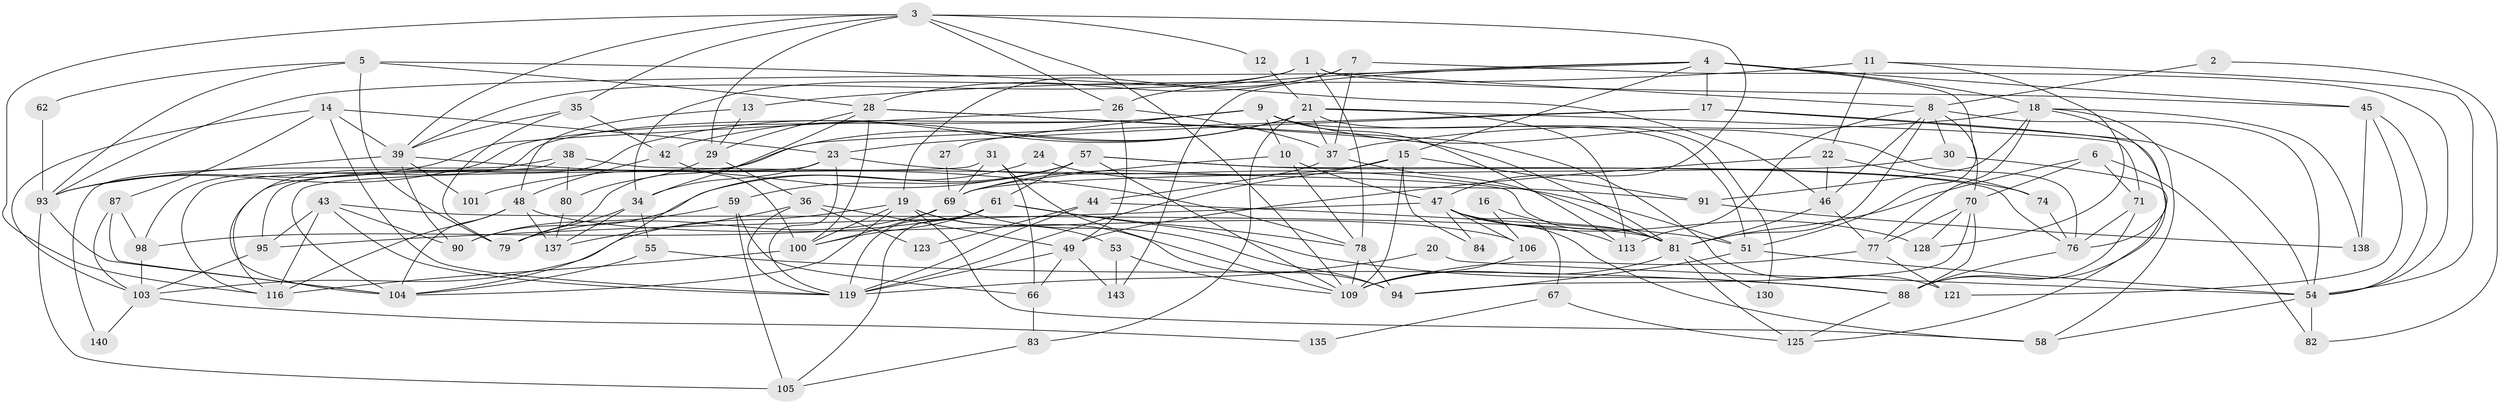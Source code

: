// Generated by graph-tools (version 1.1) at 2025/52/02/27/25 19:52:03]
// undirected, 96 vertices, 233 edges
graph export_dot {
graph [start="1"]
  node [color=gray90,style=filled];
  1 [super="+50"];
  2;
  3 [super="+86"];
  4 [super="+25"];
  5 [super="+63"];
  6 [super="+75"];
  7;
  8 [super="+73"];
  9 [super="+127"];
  10;
  11;
  12;
  13;
  14 [super="+33"];
  15 [super="+60"];
  16;
  17 [super="+32"];
  18 [super="+141"];
  19 [super="+111"];
  20;
  21 [super="+96"];
  22 [super="+56"];
  23 [super="+89"];
  24;
  26;
  27;
  28 [super="+144"];
  29 [super="+40"];
  30;
  31 [super="+108"];
  34 [super="+92"];
  35 [super="+145"];
  36;
  37 [super="+122"];
  38;
  39 [super="+41"];
  42;
  43 [super="+115"];
  44;
  45 [super="+110"];
  46 [super="+64"];
  47 [super="+97"];
  48 [super="+118"];
  49 [super="+52"];
  51 [super="+85"];
  53;
  54 [super="+68"];
  55 [super="+142"];
  57 [super="+99"];
  58 [super="+129"];
  59;
  61 [super="+65"];
  62;
  66;
  67;
  69 [super="+72"];
  70 [super="+107"];
  71 [super="+132"];
  74;
  76 [super="+114"];
  77 [super="+124"];
  78;
  79;
  80;
  81 [super="+139"];
  82;
  83;
  84;
  87;
  88 [super="+117"];
  90;
  91;
  93 [super="+131"];
  94 [super="+102"];
  95;
  98;
  100 [super="+134"];
  101;
  103 [super="+112"];
  104 [super="+126"];
  105;
  106;
  109 [super="+136"];
  113;
  116 [super="+133"];
  119 [super="+120"];
  121;
  123;
  125;
  128;
  130;
  135;
  137;
  138;
  140;
  143;
  1 -- 34;
  1 -- 39;
  1 -- 78;
  1 -- 45;
  1 -- 8;
  2 -- 8;
  2 -- 82;
  3 -- 39;
  3 -- 12;
  3 -- 35;
  3 -- 116;
  3 -- 109;
  3 -- 26;
  3 -- 29;
  3 -- 47;
  4 -- 93;
  4 -- 15;
  4 -- 26;
  4 -- 51;
  4 -- 17;
  4 -- 18;
  4 -- 45 [weight=2];
  4 -- 143;
  5 -- 93;
  5 -- 79;
  5 -- 28;
  5 -- 62;
  5 -- 46;
  6 -- 70 [weight=2];
  6 -- 71;
  6 -- 81;
  6 -- 82;
  7 -- 28;
  7 -- 54;
  7 -- 19;
  7 -- 37;
  8 -- 113;
  8 -- 30;
  8 -- 81;
  8 -- 70;
  8 -- 54;
  8 -- 46;
  9 -- 10;
  9 -- 113;
  9 -- 98;
  9 -- 27;
  9 -- 93;
  9 -- 51;
  9 -- 76;
  10 -- 78;
  10 -- 69;
  10 -- 47;
  11 -- 13;
  11 -- 54;
  11 -- 22;
  11 -- 128;
  12 -- 21;
  13 -- 29;
  13 -- 48;
  14 -- 119;
  14 -- 103;
  14 -- 87;
  14 -- 39;
  14 -- 23;
  15 -- 119;
  15 -- 84;
  15 -- 109;
  15 -- 91;
  15 -- 69;
  16 -- 106;
  16 -- 81;
  17 -- 23;
  17 -- 54;
  17 -- 116;
  17 -- 88;
  18 -- 138;
  18 -- 58;
  18 -- 37;
  18 -- 91;
  18 -- 76;
  18 -- 77;
  19 -- 58;
  19 -- 104;
  19 -- 94;
  19 -- 100 [weight=2];
  19 -- 53;
  19 -- 103;
  20 -- 119;
  20 -- 54;
  21 -- 42;
  21 -- 37;
  21 -- 71;
  21 -- 113;
  21 -- 130;
  21 -- 83;
  21 -- 104;
  21 -- 79;
  22 -- 49;
  22 -- 46;
  22 -- 74;
  23 -- 119;
  23 -- 34;
  23 -- 51;
  23 -- 95;
  24 -- 91;
  24 -- 104;
  26 -- 93;
  26 -- 49;
  26 -- 37;
  27 -- 69;
  28 -- 81;
  28 -- 34;
  28 -- 121;
  28 -- 100;
  28 -- 29;
  29 -- 80;
  29 -- 36;
  30 -- 125;
  30 -- 69;
  31 -- 109;
  31 -- 66;
  31 -- 104;
  31 -- 69;
  34 -- 137;
  34 -- 79;
  34 -- 55;
  35 -- 79;
  35 -- 42;
  35 -- 39;
  36 -- 119;
  36 -- 137;
  36 -- 49;
  36 -- 123;
  37 -- 44;
  37 -- 81;
  38 -- 116;
  38 -- 80;
  38 -- 140;
  38 -- 81;
  39 -- 93;
  39 -- 90;
  39 -- 101;
  39 -- 78;
  42 -- 48;
  42 -- 100;
  43 -- 90;
  43 -- 116;
  43 -- 81;
  43 -- 95;
  43 -- 119;
  44 -- 123;
  44 -- 119;
  44 -- 51;
  45 -- 138;
  45 -- 121;
  45 -- 54;
  46 -- 81;
  46 -- 77;
  47 -- 128;
  47 -- 67;
  47 -- 84;
  47 -- 106;
  47 -- 113;
  47 -- 58;
  47 -- 95;
  48 -- 106;
  48 -- 137;
  48 -- 116;
  48 -- 104;
  49 -- 66;
  49 -- 119;
  49 -- 143;
  51 -- 54;
  51 -- 94;
  53 -- 109;
  53 -- 143;
  54 -- 58;
  54 -- 82;
  55 -- 104 [weight=2];
  55 -- 88;
  57 -- 59;
  57 -- 61;
  57 -- 76;
  57 -- 90 [weight=2];
  57 -- 74;
  57 -- 101;
  57 -- 109;
  59 -- 90;
  59 -- 105;
  59 -- 66;
  61 -- 105;
  61 -- 78;
  61 -- 98;
  61 -- 100;
  61 -- 119;
  61 -- 88;
  62 -- 93;
  66 -- 83;
  67 -- 125;
  67 -- 135;
  69 -- 100;
  69 -- 94;
  69 -- 79;
  70 -- 94;
  70 -- 128;
  70 -- 88;
  70 -- 77;
  71 -- 76;
  71 -- 88;
  74 -- 76;
  76 -- 88;
  77 -- 121;
  77 -- 109;
  78 -- 109;
  78 -- 94;
  80 -- 137;
  81 -- 130;
  81 -- 109;
  81 -- 125;
  83 -- 105;
  87 -- 98;
  87 -- 104;
  87 -- 103;
  88 -- 125;
  91 -- 138;
  93 -- 104;
  93 -- 105;
  95 -- 103;
  98 -- 103;
  100 -- 116;
  103 -- 135;
  103 -- 140;
  106 -- 109;
}
